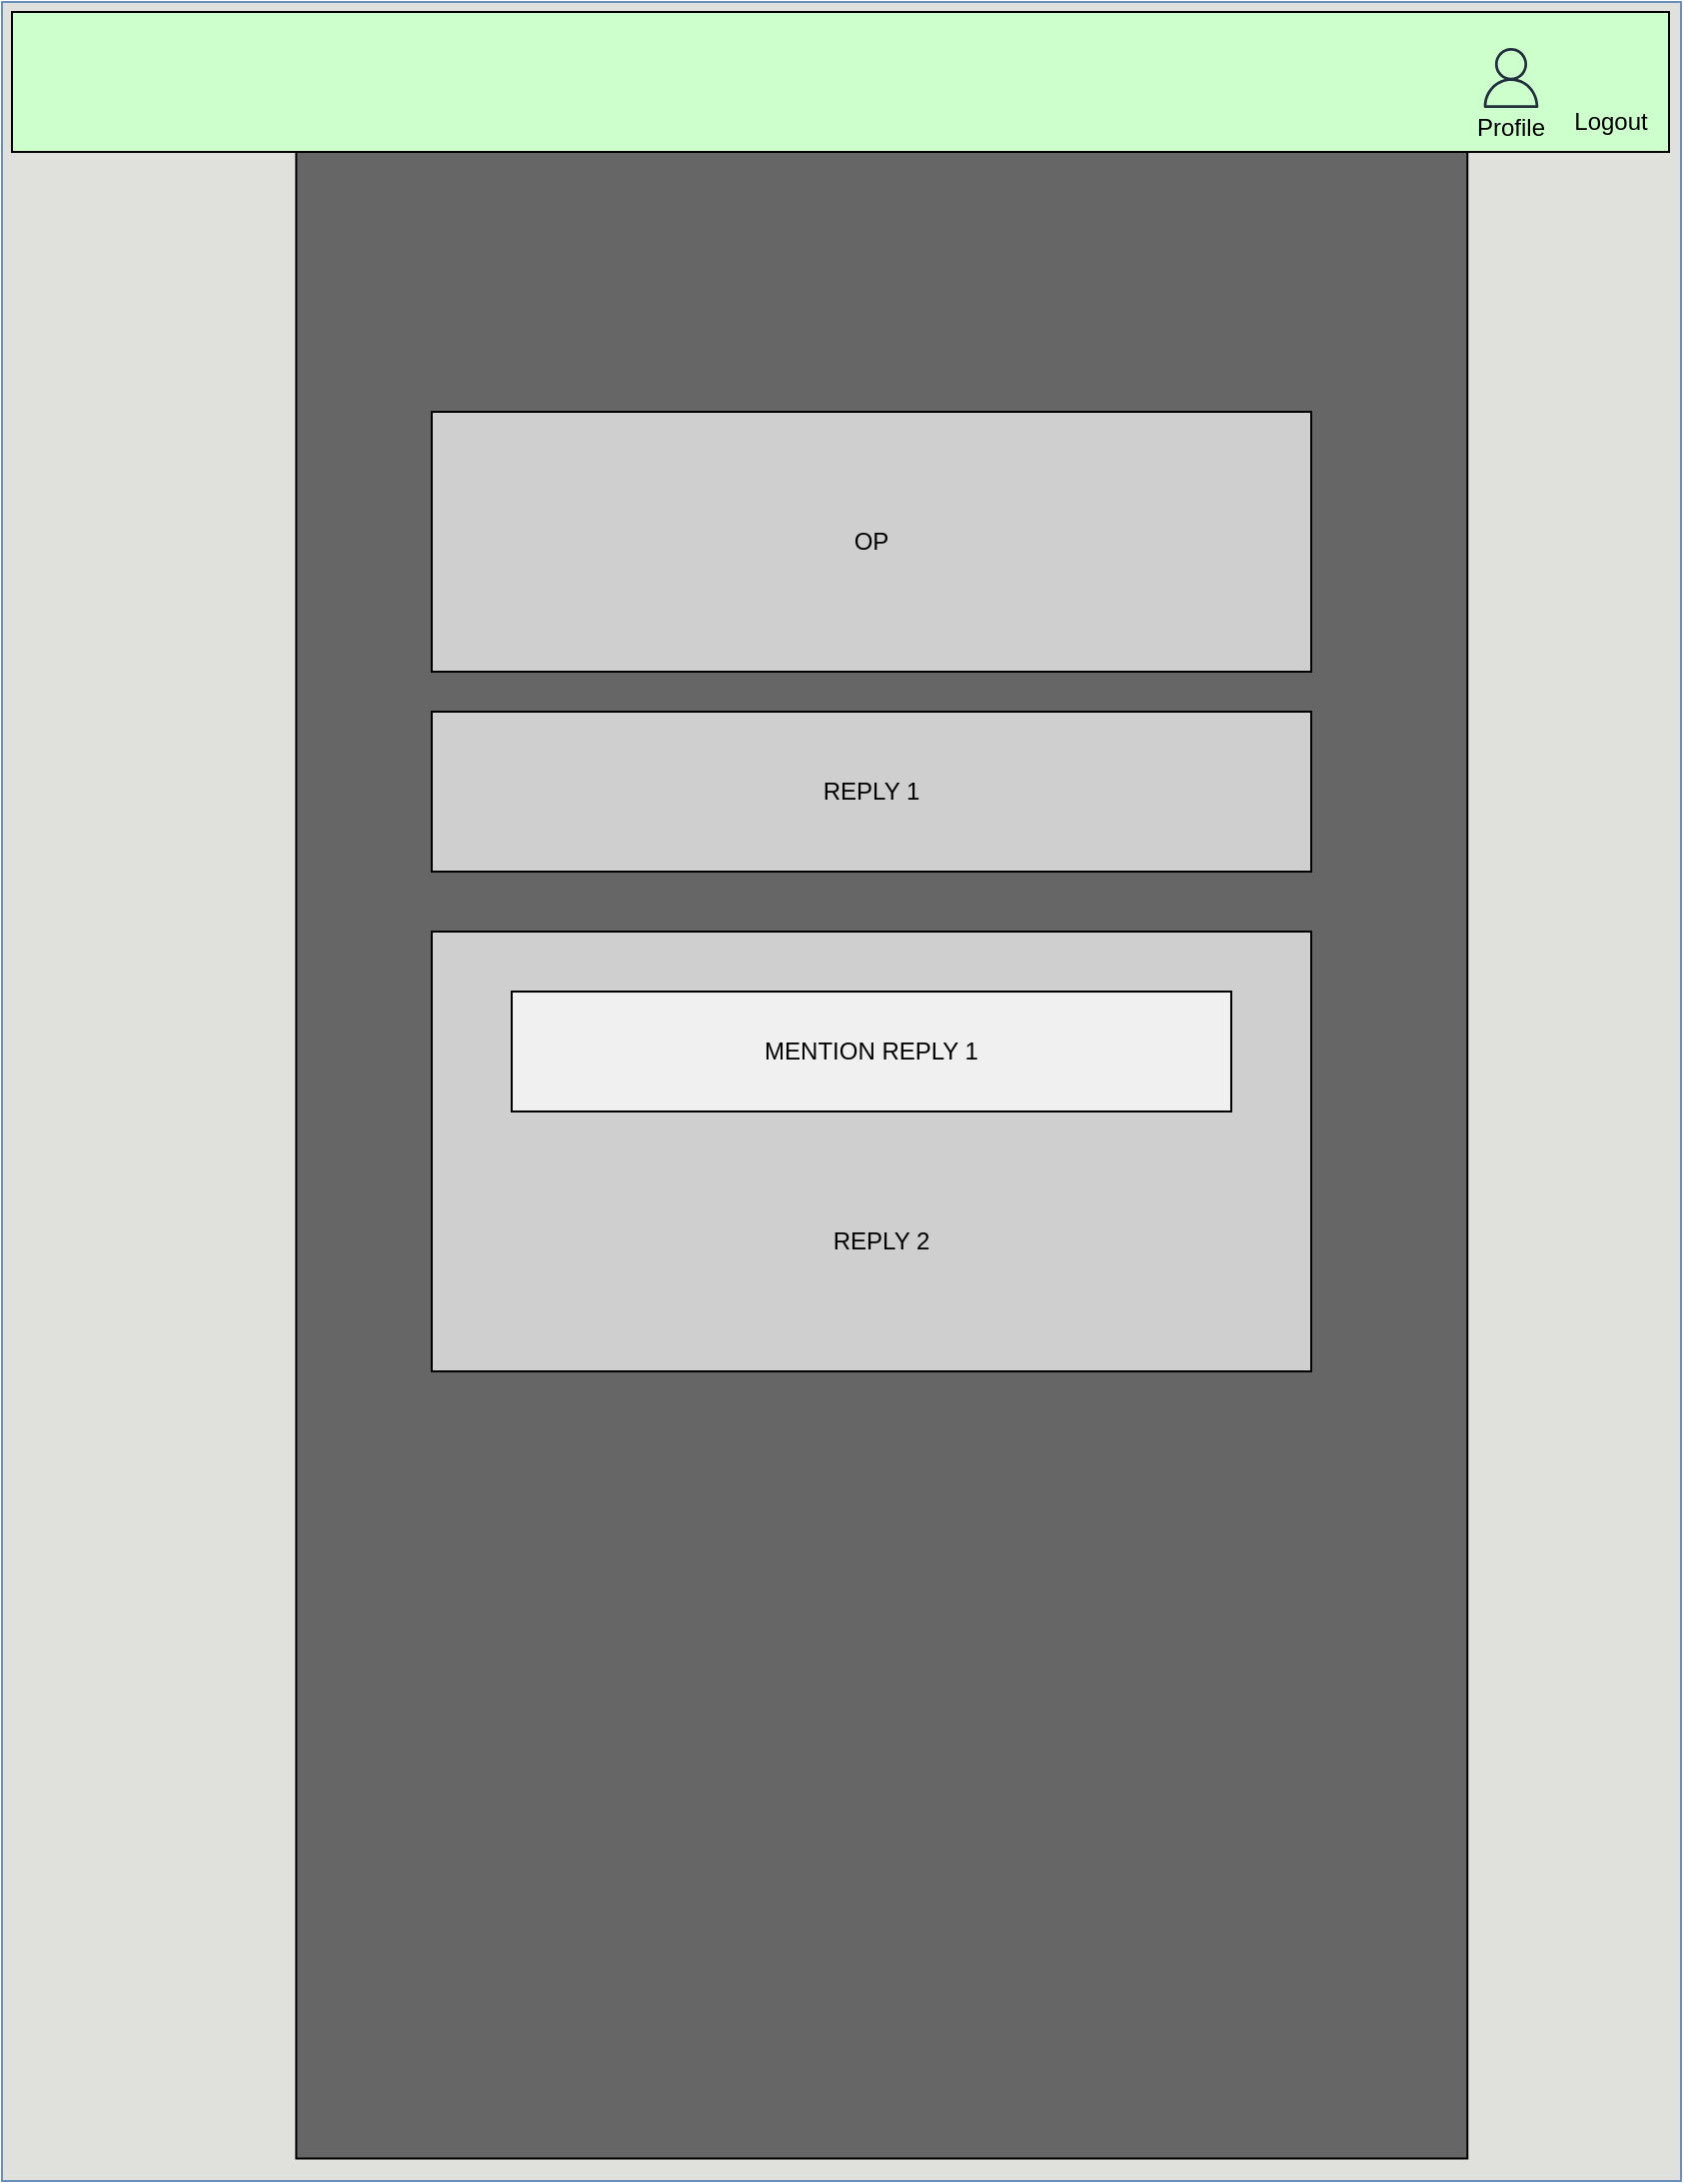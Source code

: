 <mxfile version="17.2.4" type="device"><diagram id="JgHWwA66sfejK0WKP5zO" name="Page-1"><mxGraphModel dx="1469" dy="-313" grid="1" gridSize="10" guides="1" tooltips="1" connect="1" arrows="1" fold="1" page="1" pageScale="1" pageWidth="850" pageHeight="1100" math="0" shadow="0"><root><mxCell id="0"/><mxCell id="1" parent="0"/><mxCell id="CYDDhuvVb0gJ34DOajwD-7" value="" style="rounded=0;whiteSpace=wrap;html=1;rotation=90;fillColor=#E0E0DC;strokeColor=#6c8ebf;" vertex="1" parent="1"><mxGeometry x="270.0" y="1500" width="1090" height="840" as="geometry"/></mxCell><mxCell id="CYDDhuvVb0gJ34DOajwD-8" value="" style="rounded=0;whiteSpace=wrap;html=1;fillColor=#666666;rotation=90;" vertex="1" parent="1"><mxGeometry x="319.54" y="1645.15" width="1031.25" height="585.94" as="geometry"/></mxCell><mxCell id="CYDDhuvVb0gJ34DOajwD-9" value="&lt;h1&gt;&lt;br&gt;&lt;/h1&gt;" style="rounded=0;whiteSpace=wrap;html=1;fillColor=#CCFFCC;align=left;" vertex="1" parent="1"><mxGeometry x="400" y="1380" width="829" height="70" as="geometry"/></mxCell><mxCell id="CYDDhuvVb0gJ34DOajwD-14" value="" style="shape=image;html=1;verticalAlign=top;verticalLabelPosition=bottom;labelBackgroundColor=#ffffff;imageAspect=0;aspect=fixed;image=https://cdn3.iconfinder.com/data/icons/user-interface-169/32/logout-128.png" vertex="1" parent="1"><mxGeometry x="1185.5" y="1400" width="29" height="29" as="geometry"/></mxCell><mxCell id="CYDDhuvVb0gJ34DOajwD-15" value="" style="sketch=0;outlineConnect=0;fontColor=#232F3E;gradientColor=none;fillColor=#232F3D;strokeColor=none;dashed=0;verticalLabelPosition=bottom;verticalAlign=top;align=center;html=1;fontSize=12;fontStyle=0;aspect=fixed;pointerEvents=1;shape=mxgraph.aws4.user;" vertex="1" parent="1"><mxGeometry x="1135" y="1398" width="30" height="30" as="geometry"/></mxCell><mxCell id="CYDDhuvVb0gJ34DOajwD-16" value="Logout" style="text;html=1;strokeColor=none;fillColor=none;align=center;verticalAlign=middle;whiteSpace=wrap;rounded=0;" vertex="1" parent="1"><mxGeometry x="1170" y="1420" width="60" height="30" as="geometry"/></mxCell><mxCell id="CYDDhuvVb0gJ34DOajwD-18" value="" style="shape=image;html=1;verticalAlign=top;verticalLabelPosition=bottom;labelBackgroundColor=#ffffff;imageAspect=0;aspect=fixed;image=https://cdn3.iconfinder.com/data/icons/arrow-outline-8/32/left_4_1-128.png" vertex="1" parent="1"><mxGeometry x="408" y="1398.13" width="33.75" height="33.75" as="geometry"/></mxCell><mxCell id="CYDDhuvVb0gJ34DOajwD-27" value="Profile" style="text;html=1;strokeColor=none;fillColor=none;align=center;verticalAlign=middle;whiteSpace=wrap;rounded=0;" vertex="1" parent="1"><mxGeometry x="1120" y="1423" width="60" height="30" as="geometry"/></mxCell><mxCell id="CYDDhuvVb0gJ34DOajwD-65" value="OP" style="rounded=0;whiteSpace=wrap;html=1;fillColor=#CFCFCF;" vertex="1" parent="1"><mxGeometry x="610" y="1580" width="440" height="130" as="geometry"/></mxCell><mxCell id="CYDDhuvVb0gJ34DOajwD-66" value="REPLY 1" style="rounded=0;whiteSpace=wrap;html=1;fillColor=#CFCFCF;" vertex="1" parent="1"><mxGeometry x="610" y="1730" width="440" height="80" as="geometry"/></mxCell><mxCell id="CYDDhuvVb0gJ34DOajwD-67" value="" style="rounded=0;whiteSpace=wrap;html=1;fillColor=#CFCFCF;" vertex="1" parent="1"><mxGeometry x="610" y="1840" width="440" height="220" as="geometry"/></mxCell><mxCell id="CYDDhuvVb0gJ34DOajwD-68" value="MENTION REPLY 1" style="rounded=0;whiteSpace=wrap;html=1;fillColor=#F0F0F0;" vertex="1" parent="1"><mxGeometry x="650" y="1870" width="360" height="60" as="geometry"/></mxCell><mxCell id="CYDDhuvVb0gJ34DOajwD-69" value="REPLY 2" style="text;html=1;strokeColor=none;fillColor=none;align=center;verticalAlign=middle;whiteSpace=wrap;rounded=0;" vertex="1" parent="1"><mxGeometry x="805" y="1980" width="60" height="30" as="geometry"/></mxCell></root></mxGraphModel></diagram></mxfile>